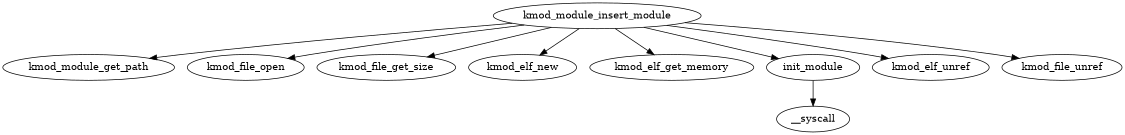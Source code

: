 digraph G {
	size = "7.5 7.5"

	kmod_module_insert_module ->  kmod_module_get_path;
	kmod_module_insert_module ->  kmod_file_open;
	kmod_module_insert_module ->  kmod_file_get_size;
	kmod_module_insert_module ->  kmod_elf_new;
	kmod_module_insert_module ->  kmod_elf_get_memory;
	kmod_module_insert_module ->  init_module;
	kmod_module_insert_module ->  kmod_elf_unref;
	kmod_module_insert_module ->  kmod_file_unref;

	init_module -> __syscall;
}

